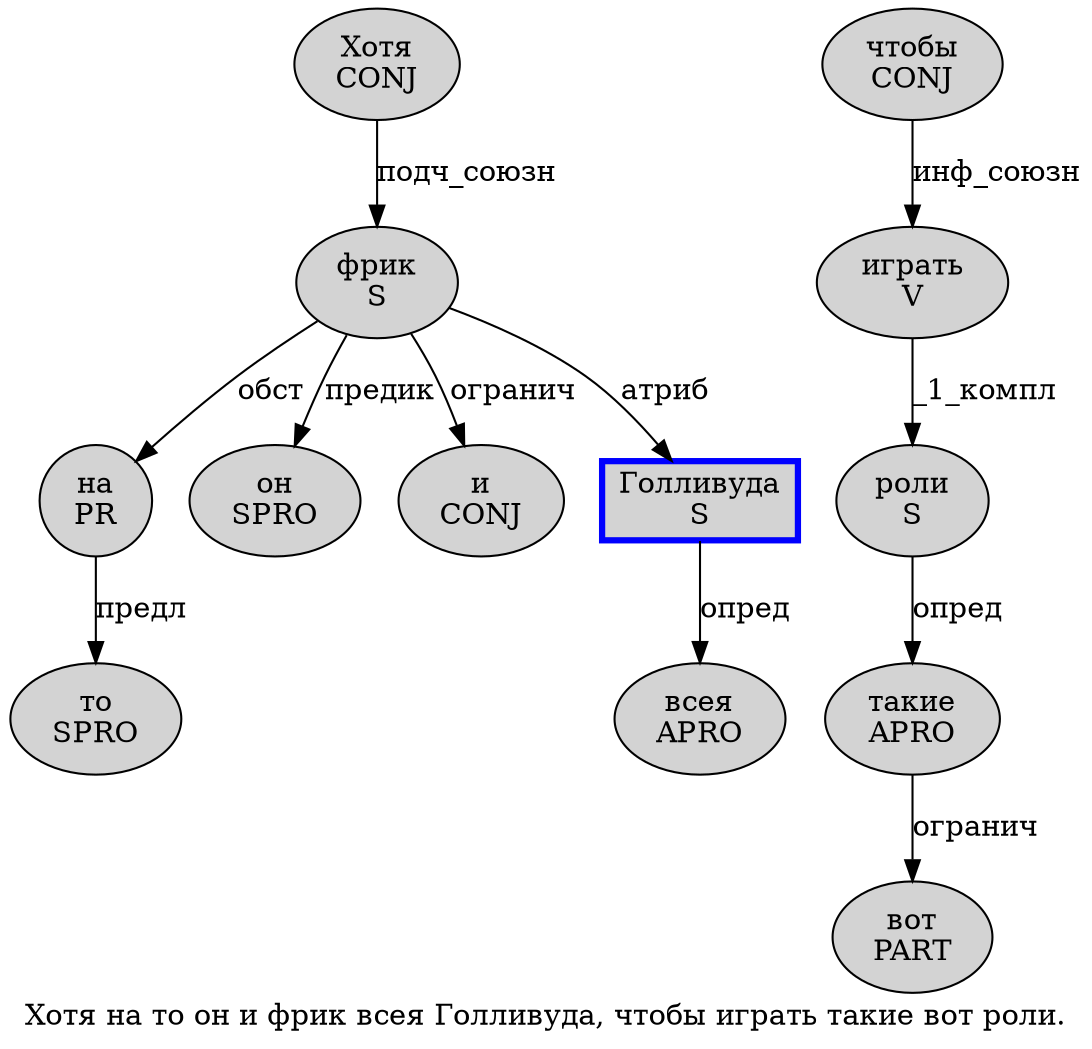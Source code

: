 digraph SENTENCE_3958 {
	graph [label="Хотя на то он и фрик всея Голливуда, чтобы играть такие вот роли."]
	node [style=filled]
		0 [label="Хотя
CONJ" color="" fillcolor=lightgray penwidth=1 shape=ellipse]
		1 [label="на
PR" color="" fillcolor=lightgray penwidth=1 shape=ellipse]
		2 [label="то
SPRO" color="" fillcolor=lightgray penwidth=1 shape=ellipse]
		3 [label="он
SPRO" color="" fillcolor=lightgray penwidth=1 shape=ellipse]
		4 [label="и
CONJ" color="" fillcolor=lightgray penwidth=1 shape=ellipse]
		5 [label="фрик
S" color="" fillcolor=lightgray penwidth=1 shape=ellipse]
		6 [label="всея
APRO" color="" fillcolor=lightgray penwidth=1 shape=ellipse]
		7 [label="Голливуда
S" color=blue fillcolor=lightgray penwidth=3 shape=box]
		9 [label="чтобы
CONJ" color="" fillcolor=lightgray penwidth=1 shape=ellipse]
		10 [label="играть
V" color="" fillcolor=lightgray penwidth=1 shape=ellipse]
		11 [label="такие
APRO" color="" fillcolor=lightgray penwidth=1 shape=ellipse]
		12 [label="вот
PART" color="" fillcolor=lightgray penwidth=1 shape=ellipse]
		13 [label="роли
S" color="" fillcolor=lightgray penwidth=1 shape=ellipse]
			11 -> 12 [label="огранич"]
			7 -> 6 [label="опред"]
			9 -> 10 [label="инф_союзн"]
			10 -> 13 [label="_1_компл"]
			5 -> 1 [label="обст"]
			5 -> 3 [label="предик"]
			5 -> 4 [label="огранич"]
			5 -> 7 [label="атриб"]
			1 -> 2 [label="предл"]
			0 -> 5 [label="подч_союзн"]
			13 -> 11 [label="опред"]
}